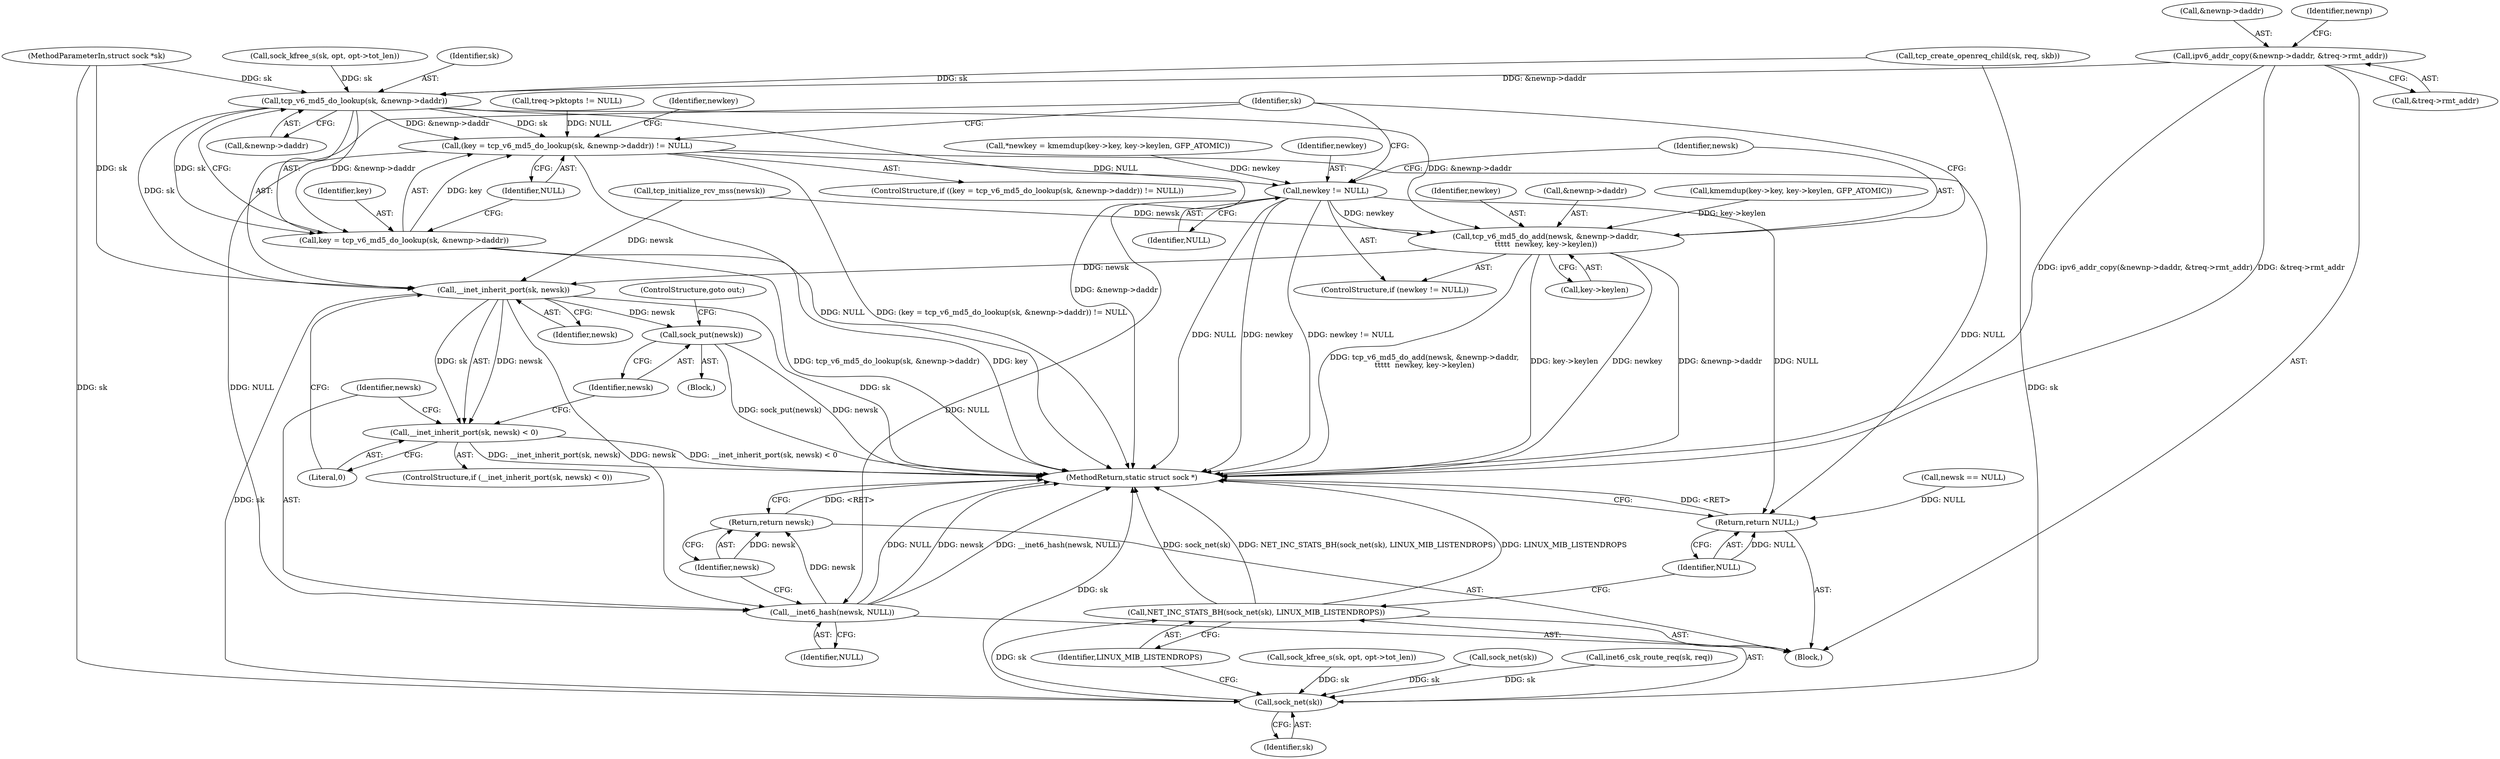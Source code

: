 digraph "0_linux_f6d8bd051c391c1c0458a30b2a7abcd939329259_33@API" {
"1000334" [label="(Call,ipv6_addr_copy(&newnp->daddr, &treq->rmt_addr))"];
"1000527" [label="(Call,tcp_v6_md5_do_lookup(sk, &newnp->daddr))"];
"1000524" [label="(Call,(key = tcp_v6_md5_do_lookup(sk, &newnp->daddr)) != NULL)"];
"1000547" [label="(Call,newkey != NULL)"];
"1000550" [label="(Call,tcp_v6_md5_do_add(newsk, &newnp->daddr,\n\t\t\t\t\t  newkey, key->keylen))"];
"1000562" [label="(Call,__inet_inherit_port(sk, newsk))"];
"1000561" [label="(Call,__inet_inherit_port(sk, newsk) < 0)"];
"1000567" [label="(Call,sock_put(newsk))"];
"1000570" [label="(Call,__inet6_hash(newsk, NULL))"];
"1000573" [label="(Return,return newsk;)"];
"1000599" [label="(Call,sock_net(sk))"];
"1000598" [label="(Call,NET_INC_STATS_BH(sock_net(sk), LINUX_MIB_LISTENDROPS))"];
"1000602" [label="(Return,return NULL;)"];
"1000525" [label="(Call,key = tcp_v6_md5_do_lookup(sk, &newnp->daddr))"];
"1000570" [label="(Call,__inet6_hash(newsk, NULL))"];
"1000289" [label="(Call,newsk == NULL)"];
"1000339" [label="(Call,&treq->rmt_addr)"];
"1000589" [label="(Call,sock_kfree_s(sk, opt, opt->tot_len))"];
"1000536" [label="(Call,*newkey = kmemdup(key->key, key->keylen, GFP_ATOMIC))"];
"1000602" [label="(Return,return NULL;)"];
"1000577" [label="(Call,sock_net(sk))"];
"1000572" [label="(Identifier,NULL)"];
"1000599" [label="(Call,sock_net(sk))"];
"1000574" [label="(Identifier,newsk)"];
"1000567" [label="(Call,sock_put(newsk))"];
"1000550" [label="(Call,tcp_v6_md5_do_add(newsk, &newnp->daddr,\n\t\t\t\t\t  newkey, key->keylen))"];
"1000525" [label="(Call,key = tcp_v6_md5_do_lookup(sk, &newnp->daddr))"];
"1000563" [label="(Identifier,sk)"];
"1000552" [label="(Call,&newnp->daddr)"];
"1000564" [label="(Identifier,newsk)"];
"1000537" [label="(Identifier,newkey)"];
"1000551" [label="(Identifier,newsk)"];
"1000548" [label="(Identifier,newkey)"];
"1000571" [label="(Identifier,newsk)"];
"1000529" [label="(Call,&newnp->daddr)"];
"1000566" [label="(Block,)"];
"1000275" [label="(Call,inet6_csk_route_req(sk, req))"];
"1000395" [label="(Call,treq->pktopts != NULL)"];
"1000557" [label="(Call,key->keylen)"];
"1000284" [label="(Call,tcp_create_openreq_child(sk, req, skb))"];
"1000528" [label="(Identifier,sk)"];
"1000335" [label="(Call,&newnp->daddr)"];
"1000507" [label="(Call,tcp_initialize_rcv_mss(newsk))"];
"1000115" [label="(Block,)"];
"1000463" [label="(Call,sock_kfree_s(sk, opt, opt->tot_len))"];
"1000533" [label="(Identifier,NULL)"];
"1000523" [label="(ControlStructure,if ((key = tcp_v6_md5_do_lookup(sk, &newnp->daddr)) != NULL))"];
"1000561" [label="(Call,__inet_inherit_port(sk, newsk) < 0)"];
"1000565" [label="(Literal,0)"];
"1000526" [label="(Identifier,key)"];
"1000560" [label="(ControlStructure,if (__inet_inherit_port(sk, newsk) < 0))"];
"1000546" [label="(ControlStructure,if (newkey != NULL))"];
"1000562" [label="(Call,__inet_inherit_port(sk, newsk))"];
"1000547" [label="(Call,newkey != NULL)"];
"1000549" [label="(Identifier,NULL)"];
"1000524" [label="(Call,(key = tcp_v6_md5_do_lookup(sk, &newnp->daddr)) != NULL)"];
"1000601" [label="(Identifier,LINUX_MIB_LISTENDROPS)"];
"1000111" [label="(MethodParameterIn,struct sock *sk)"];
"1000346" [label="(Identifier,newnp)"];
"1000538" [label="(Call,kmemdup(key->key, key->keylen, GFP_ATOMIC))"];
"1000568" [label="(Identifier,newsk)"];
"1000527" [label="(Call,tcp_v6_md5_do_lookup(sk, &newnp->daddr))"];
"1000604" [label="(MethodReturn,static struct sock *)"];
"1000556" [label="(Identifier,newkey)"];
"1000603" [label="(Identifier,NULL)"];
"1000573" [label="(Return,return newsk;)"];
"1000598" [label="(Call,NET_INC_STATS_BH(sock_net(sk), LINUX_MIB_LISTENDROPS))"];
"1000334" [label="(Call,ipv6_addr_copy(&newnp->daddr, &treq->rmt_addr))"];
"1000600" [label="(Identifier,sk)"];
"1000569" [label="(ControlStructure,goto out;)"];
"1000334" -> "1000115"  [label="AST: "];
"1000334" -> "1000339"  [label="CFG: "];
"1000335" -> "1000334"  [label="AST: "];
"1000339" -> "1000334"  [label="AST: "];
"1000346" -> "1000334"  [label="CFG: "];
"1000334" -> "1000604"  [label="DDG: ipv6_addr_copy(&newnp->daddr, &treq->rmt_addr)"];
"1000334" -> "1000604"  [label="DDG: &treq->rmt_addr"];
"1000334" -> "1000527"  [label="DDG: &newnp->daddr"];
"1000527" -> "1000525"  [label="AST: "];
"1000527" -> "1000529"  [label="CFG: "];
"1000528" -> "1000527"  [label="AST: "];
"1000529" -> "1000527"  [label="AST: "];
"1000525" -> "1000527"  [label="CFG: "];
"1000527" -> "1000604"  [label="DDG: &newnp->daddr"];
"1000527" -> "1000524"  [label="DDG: sk"];
"1000527" -> "1000524"  [label="DDG: &newnp->daddr"];
"1000527" -> "1000525"  [label="DDG: sk"];
"1000527" -> "1000525"  [label="DDG: &newnp->daddr"];
"1000284" -> "1000527"  [label="DDG: sk"];
"1000463" -> "1000527"  [label="DDG: sk"];
"1000111" -> "1000527"  [label="DDG: sk"];
"1000527" -> "1000550"  [label="DDG: &newnp->daddr"];
"1000527" -> "1000562"  [label="DDG: sk"];
"1000524" -> "1000523"  [label="AST: "];
"1000524" -> "1000533"  [label="CFG: "];
"1000525" -> "1000524"  [label="AST: "];
"1000533" -> "1000524"  [label="AST: "];
"1000537" -> "1000524"  [label="CFG: "];
"1000563" -> "1000524"  [label="CFG: "];
"1000524" -> "1000604"  [label="DDG: NULL"];
"1000524" -> "1000604"  [label="DDG: (key = tcp_v6_md5_do_lookup(sk, &newnp->daddr)) != NULL"];
"1000525" -> "1000524"  [label="DDG: key"];
"1000395" -> "1000524"  [label="DDG: NULL"];
"1000524" -> "1000547"  [label="DDG: NULL"];
"1000524" -> "1000570"  [label="DDG: NULL"];
"1000524" -> "1000602"  [label="DDG: NULL"];
"1000547" -> "1000546"  [label="AST: "];
"1000547" -> "1000549"  [label="CFG: "];
"1000548" -> "1000547"  [label="AST: "];
"1000549" -> "1000547"  [label="AST: "];
"1000551" -> "1000547"  [label="CFG: "];
"1000563" -> "1000547"  [label="CFG: "];
"1000547" -> "1000604"  [label="DDG: newkey"];
"1000547" -> "1000604"  [label="DDG: newkey != NULL"];
"1000547" -> "1000604"  [label="DDG: NULL"];
"1000536" -> "1000547"  [label="DDG: newkey"];
"1000547" -> "1000550"  [label="DDG: newkey"];
"1000547" -> "1000570"  [label="DDG: NULL"];
"1000547" -> "1000602"  [label="DDG: NULL"];
"1000550" -> "1000546"  [label="AST: "];
"1000550" -> "1000557"  [label="CFG: "];
"1000551" -> "1000550"  [label="AST: "];
"1000552" -> "1000550"  [label="AST: "];
"1000556" -> "1000550"  [label="AST: "];
"1000557" -> "1000550"  [label="AST: "];
"1000563" -> "1000550"  [label="CFG: "];
"1000550" -> "1000604"  [label="DDG: tcp_v6_md5_do_add(newsk, &newnp->daddr,\n\t\t\t\t\t  newkey, key->keylen)"];
"1000550" -> "1000604"  [label="DDG: key->keylen"];
"1000550" -> "1000604"  [label="DDG: newkey"];
"1000550" -> "1000604"  [label="DDG: &newnp->daddr"];
"1000507" -> "1000550"  [label="DDG: newsk"];
"1000538" -> "1000550"  [label="DDG: key->keylen"];
"1000550" -> "1000562"  [label="DDG: newsk"];
"1000562" -> "1000561"  [label="AST: "];
"1000562" -> "1000564"  [label="CFG: "];
"1000563" -> "1000562"  [label="AST: "];
"1000564" -> "1000562"  [label="AST: "];
"1000565" -> "1000562"  [label="CFG: "];
"1000562" -> "1000604"  [label="DDG: sk"];
"1000562" -> "1000561"  [label="DDG: sk"];
"1000562" -> "1000561"  [label="DDG: newsk"];
"1000111" -> "1000562"  [label="DDG: sk"];
"1000507" -> "1000562"  [label="DDG: newsk"];
"1000562" -> "1000567"  [label="DDG: newsk"];
"1000562" -> "1000570"  [label="DDG: newsk"];
"1000562" -> "1000599"  [label="DDG: sk"];
"1000561" -> "1000560"  [label="AST: "];
"1000561" -> "1000565"  [label="CFG: "];
"1000565" -> "1000561"  [label="AST: "];
"1000568" -> "1000561"  [label="CFG: "];
"1000571" -> "1000561"  [label="CFG: "];
"1000561" -> "1000604"  [label="DDG: __inet_inherit_port(sk, newsk)"];
"1000561" -> "1000604"  [label="DDG: __inet_inherit_port(sk, newsk) < 0"];
"1000567" -> "1000566"  [label="AST: "];
"1000567" -> "1000568"  [label="CFG: "];
"1000568" -> "1000567"  [label="AST: "];
"1000569" -> "1000567"  [label="CFG: "];
"1000567" -> "1000604"  [label="DDG: newsk"];
"1000567" -> "1000604"  [label="DDG: sock_put(newsk)"];
"1000570" -> "1000115"  [label="AST: "];
"1000570" -> "1000572"  [label="CFG: "];
"1000571" -> "1000570"  [label="AST: "];
"1000572" -> "1000570"  [label="AST: "];
"1000574" -> "1000570"  [label="CFG: "];
"1000570" -> "1000604"  [label="DDG: newsk"];
"1000570" -> "1000604"  [label="DDG: NULL"];
"1000570" -> "1000604"  [label="DDG: __inet6_hash(newsk, NULL)"];
"1000570" -> "1000573"  [label="DDG: newsk"];
"1000573" -> "1000115"  [label="AST: "];
"1000573" -> "1000574"  [label="CFG: "];
"1000574" -> "1000573"  [label="AST: "];
"1000604" -> "1000573"  [label="CFG: "];
"1000573" -> "1000604"  [label="DDG: <RET>"];
"1000574" -> "1000573"  [label="DDG: newsk"];
"1000599" -> "1000598"  [label="AST: "];
"1000599" -> "1000600"  [label="CFG: "];
"1000600" -> "1000599"  [label="AST: "];
"1000601" -> "1000599"  [label="CFG: "];
"1000599" -> "1000604"  [label="DDG: sk"];
"1000599" -> "1000598"  [label="DDG: sk"];
"1000589" -> "1000599"  [label="DDG: sk"];
"1000577" -> "1000599"  [label="DDG: sk"];
"1000275" -> "1000599"  [label="DDG: sk"];
"1000284" -> "1000599"  [label="DDG: sk"];
"1000111" -> "1000599"  [label="DDG: sk"];
"1000598" -> "1000115"  [label="AST: "];
"1000598" -> "1000601"  [label="CFG: "];
"1000601" -> "1000598"  [label="AST: "];
"1000603" -> "1000598"  [label="CFG: "];
"1000598" -> "1000604"  [label="DDG: sock_net(sk)"];
"1000598" -> "1000604"  [label="DDG: NET_INC_STATS_BH(sock_net(sk), LINUX_MIB_LISTENDROPS)"];
"1000598" -> "1000604"  [label="DDG: LINUX_MIB_LISTENDROPS"];
"1000602" -> "1000115"  [label="AST: "];
"1000602" -> "1000603"  [label="CFG: "];
"1000603" -> "1000602"  [label="AST: "];
"1000604" -> "1000602"  [label="CFG: "];
"1000602" -> "1000604"  [label="DDG: <RET>"];
"1000603" -> "1000602"  [label="DDG: NULL"];
"1000289" -> "1000602"  [label="DDG: NULL"];
"1000526" -> "1000525"  [label="AST: "];
"1000533" -> "1000525"  [label="CFG: "];
"1000525" -> "1000604"  [label="DDG: key"];
"1000525" -> "1000604"  [label="DDG: tcp_v6_md5_do_lookup(sk, &newnp->daddr)"];
}
